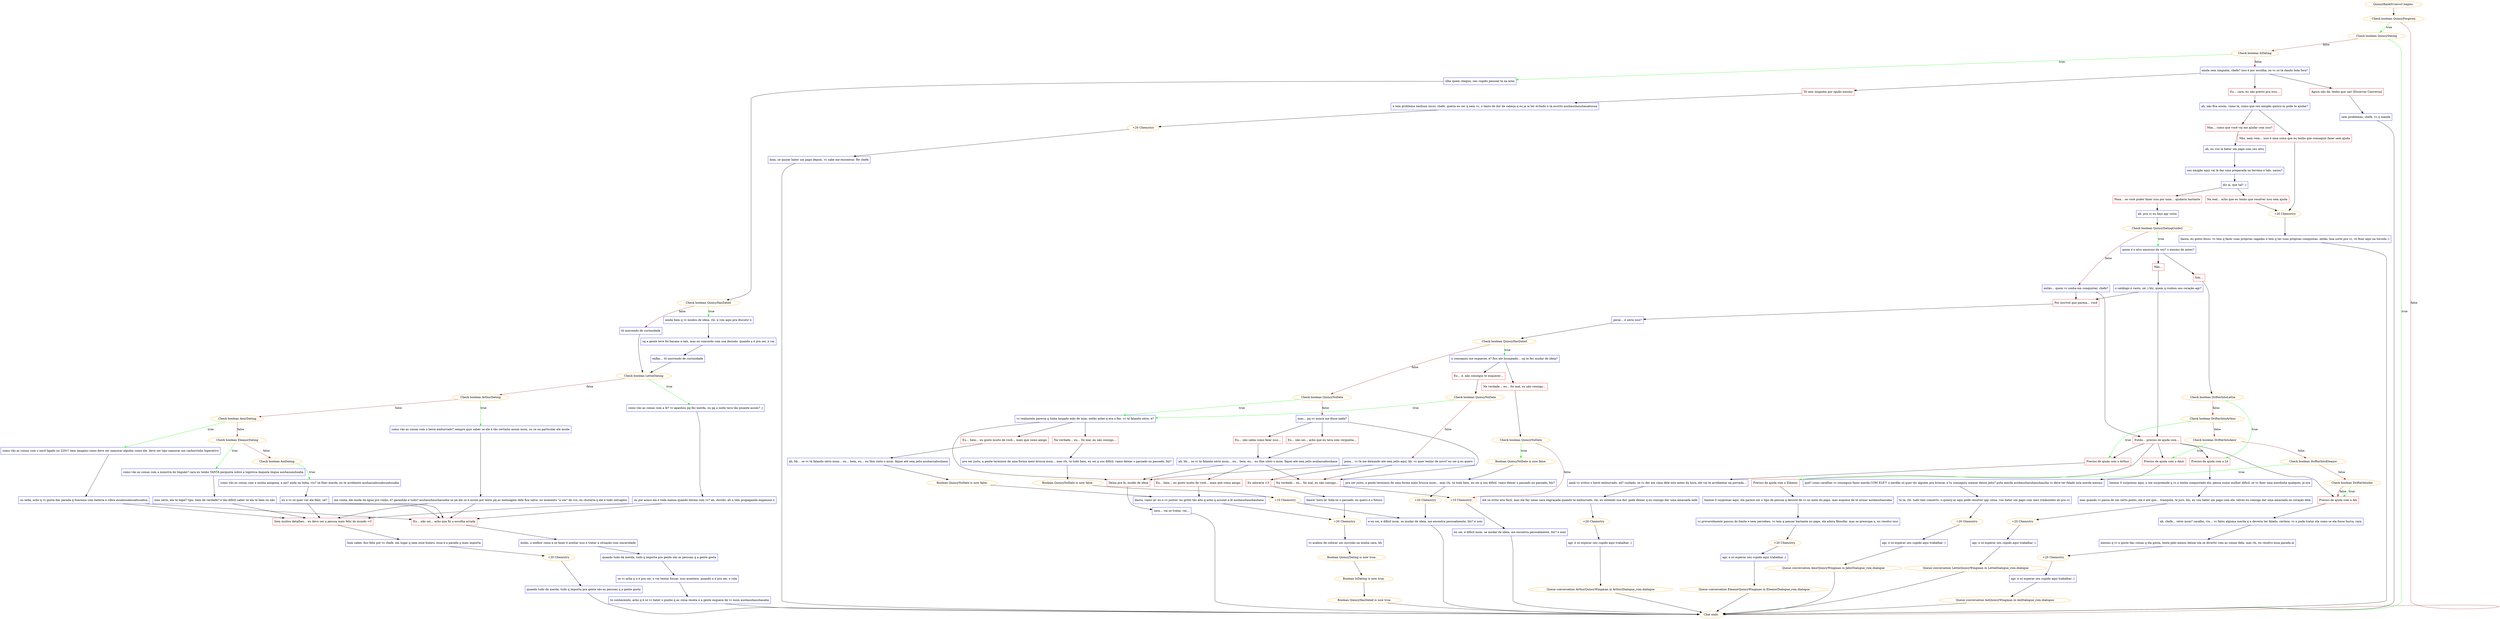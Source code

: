 digraph {
	"QuincyRank5Convo3 begins." [color=orange];
		"QuincyRank5Convo3 begins." -> j2951068974;
	j2951068974 [label="Check boolean QuincyForgiven",color=orange];
		j2951068974 -> j3209672370 [label=true,color=green];
		j2951068974 -> "Chat ends." [label=false,color=brown];
	j3209672370 [label="Check boolean QuincyDating",color=orange];
		j3209672370 -> "Chat ends." [label=true,color=green];
		j3209672370 -> j4264167688 [label=false,color=brown];
	"Chat ends." [color=orange];
	j4264167688 [label="Check boolean IsDating",color=orange];
		j4264167688 -> j3651512836 [label=true,color=green];
		j4264167688 -> j3411418013 [label=false,color=brown];
	j3651512836 [label="olha quem chegou, seu cupido pessoal tá na área",shape=box,color=blue];
		j3651512836 -> j112189153;
	j3411418013 [label="ainda sem ninguém, chefe? isso é por escolha, ou vc só tá dando bola fora?",shape=box,color=blue];
		j3411418013 -> j1490983006;
		j3411418013 -> j3861656247;
		j3411418013 -> j3583678232;
	j112189153 [label="Check boolean QuincyHasDated",color=orange];
		j112189153 -> j3549271911 [label=true,color=green];
		j112189153 -> j499372971 [label=false,color=brown];
	j1490983006 [label="Tô sem ninguém por opção mesmo",shape=box,color=red];
		j1490983006 -> j3233911162;
	j3861656247 [label="Eu… cara, eu não presto pra isso…",shape=box,color=red];
		j3861656247 -> j3569934614;
	j3583678232 [label="Agora não dá, tenho que sair [Encerrar Conversa]",shape=box,color=red];
		j3583678232 -> j1197075305;
	j3549271911 [label="ainda bem q vc mudou de ideia. rlx, n vim aqui pra discutir n",shape=box,color=blue];
		j3549271911 -> j1963141516;
	j499372971 [label="tô morrendo de curiosidade",shape=box,color=blue];
		j499372971 -> j1775695868;
	j3233911162 [label="n tem problema nenhum nisso, chefe. queria eu ser q nem vc, o tanto de dor de cabeça q eu já ia ter evitado n tá escrito aushaushaushasahusua",shape=box,color=blue];
		j3233911162 -> j3954989120;
	j3569934614 [label="ah, não fica assim. vamo lá, como que seu amigão quincy-m pode te ajudar?",shape=box,color=blue];
		j3569934614 -> j302229077;
		j3569934614 -> j282881458;
	j1197075305 [label="sem problemas, chefe. vc q manda",shape=box,color=blue];
		j1197075305 -> "Chat ends.";
	j1963141516 [label="oq a gente teve foi bacana e tals, mas eu concordo com sua decisão. quando n é pra ser, n vai",shape=box,color=blue];
		j1963141516 -> j467171641;
	j1775695868 [label="Check boolean LettieDating",color=orange];
		j1775695868 -> j3813664097 [label=true,color=green];
		j1775695868 -> j3168842779 [label=false,color=brown];
	j3954989120 [label="+20 Chemistry",color=orange];
		j3954989120 -> j3274129550;
	j302229077 [label="Mas… como que você vai me ajudar com isso?",shape=box,color=red];
		j302229077 -> j353152911;
	j282881458 [label="Não, nem vem… isso é uma coisa que eu tenho que conseguir fazer sem ajuda",shape=box,color=red];
		j282881458 -> j470753478;
	j467171641 [label="enfim… tô morrendo de curiosidade",shape=box,color=blue];
		j467171641 -> j1775695868;
	j3813664097 [label="como vão as coisas com a lê? vc apanhou pq fez merda, ou pq a noite tava tão picante assim? ;)",shape=box,color=blue];
		j3813664097 -> j4119695210;
	j3168842779 [label="Check boolean ArthurDating",color=orange];
		j3168842779 -> j283478911 [label=true,color=green];
		j3168842779 -> j3271929692 [label=false,color=brown];
	j3274129550 [label="bom, se quiser bater um papo depois, vc sabe me encontrar. flw chefe",shape=box,color=blue];
		j3274129550 -> "Chat ends.";
	j353152911 [label="ah, eu vou lá bater um papo com seu alvo",shape=box,color=blue];
		j353152911 -> j1299478370;
	j470753478 [label="+20 Chemistry",color=orange];
		j470753478 -> j2827520749;
	j4119695210 [label="ou por acaso ela é toda mansa quando dorme com vc? ah, duvido. ali n tem propaganda enganosa n",shape=box,color=blue];
		j4119695210 -> j1376861716;
		j4119695210 -> j3148591422;
	j283478911 [label="como vão as coisas com o herói emburrado? sempre quis saber se ele é tão certinho assim msm, ou se no particular ele muda",shape=box,color=blue];
		j283478911 -> j547046827;
	j3271929692 [label="Check boolean AmirDating",color=orange];
		j3271929692 -> j2077181247 [label=true,color=green];
		j3271929692 -> j2641613073 [label=false,color=brown];
	j1299478370 [label="seu amigão aqui vai lá dar uma preparada no terreno e tals, sacou?",shape=box,color=blue];
		j1299478370 -> j3250364710;
	j2827520749 [label="daora, eu gosto disso. vc tem q fazer suas próprias cagadas e tem q ter suas próprias conquistas. então, boa sorte pra vc, vô ficar aqui na torcida :)",shape=box,color=blue];
		j2827520749 -> "Chat ends.";
	j1376861716 [label="Sem muitos detalhes… eu devo ser a pessoa mais feliz do mundo <3",shape=box,color=red];
		j1376861716 -> j3939955957;
	j3148591422 [label="Eu… não sei… acho que fiz a escolha errada",shape=box,color=red];
		j3148591422 -> j1852760954;
	j547046827 [label="me conta, ele muda da água pro vinho, é? garanhão e tudo? aushaushaushasuaha se pá ele só é assim por texto pq as mensagem dele fica salva. no momento \"a sós\" de vcs, eu chutaria q ele é todo selvagem",shape=box,color=blue];
		j547046827 -> j1376861716;
		j547046827 -> j3148591422;
	j2077181247 [label="como vão as coisas com o nerd ligado no 220v? nem imagino como deve ser namorar alguém como ele. deve ser tipo namorar um cachorrinho hiperativo",shape=box,color=blue];
		j2077181247 -> j2106897281;
	j2641613073 [label="Check boolean EleanorDating",color=orange];
		j2641613073 -> j977800401 [label=true,color=green];
		j2641613073 -> j2260982675 [label=false,color=brown];
	j3250364710 [label="diz aí, que tal? ;)",shape=box,color=blue];
		j3250364710 -> j2009436286;
		j3250364710 -> j3488482008;
	j3939955957 [label="bom saber, fico feliz por vc chefe. em lugar q nem esse bueiro, essa é a parada q mais importa",shape=box,color=blue];
		j3939955957 -> j2597766953;
	j1852760954 [label="então, a melhor coisa a se fazer é aceitar isso e tratar a situação com sinceridade",shape=box,color=blue];
		j1852760954 -> j2147621874;
	j2106897281 [label="ou seilá, acho q vc gosta das parada q funciona com bateria e vibra asuahsuahsuahsuahsa",shape=box,color=blue];
		j2106897281 -> j1376861716;
		j2106897281 -> j3148591422;
	j977800401 [label="como vão as coisas com a monstra do linguão? cara eu tenho TANTA pergunta sobre a logística daquela língua aushausauhsaha",shape=box,color=blue];
		j977800401 -> j2826290315;
	j2260982675 [label="Check boolean AoiDating",color=orange];
		j2260982675 -> j556220445 [label=true,color=green];
	j2009436286 [label="Poxa… se você puder fazer isso por mim… ajudaria bastante",shape=box,color=red];
		j2009436286 -> j3666802599;
	j3488482008 [label="Na real… acho que eu tenho que resolver isso sem ajuda",shape=box,color=red];
		j3488482008 -> j470753478;
	j2597766953 [label="+20 Chemistry",color=orange];
		j2597766953 -> j425441970;
	j2147621874 [label="quando tudo dá merda, tudo q importa pra gente são as pessoas q a gente gosta",shape=box,color=blue];
		j2147621874 -> j1614655548;
	j2826290315 [label="mas sério, ela tá legal? tipo, bem de verdade? é tão difícil saber se ela tá bem ou não",shape=box,color=blue];
		j2826290315 -> j1376861716;
		j2826290315 -> j3148591422;
	j556220445 [label="como vão as coisas com a minha amigona, a aoi? anda na linha, viu? se fizer merda, eu te arrebento asuhasuahsuahsuahsuaha",shape=box,color=blue];
		j556220445 -> j1529715762;
	j3666802599 [label="ah, pra vc eu faço qqr coisa",shape=box,color=blue];
		j3666802599 -> j2238688054;
	j425441970 [label="quando tudo dá merda, tudo q importa pra gente são as pessoas q a gente gosta",shape=box,color=blue];
		j425441970 -> "Chat ends.";
	j1614655548 [label="se vc acha q n é pra ser, n vai tentar forçar. isso acontece. quando n é pra ser, n rola",shape=box,color=blue];
		j1614655548 -> j3285616109;
	j1529715762 [label="eu e vc só quer ver ela feliz, né?",shape=box,color=blue];
		j1529715762 -> j1376861716;
		j1529715762 -> j3148591422;
	j2238688054 [label="Check boolean QuincyDatingGuide2",color=orange];
		j2238688054 -> j1095081424 [label=true,color=green];
		j2238688054 -> j2530708602 [label=false,color=brown];
	j3285616109 [label="te conhecendo, acho q é só vc bater o punho q as coisa reseta e a gente esquece de vc msm aushaushaushasaha",shape=box,color=blue];
		j3285616109 -> "Chat ends.";
	j1095081424 [label="quem é o alvo amoroso da vez? o mesmo de antes?",shape=box,color=blue];
		j1095081424 -> j3449098005;
		j1095081424 -> j1308019200;
	j2530708602 [label="então… quem vc sonha em conquistar, chefe?",shape=box,color=blue];
		j2530708602 -> j3025245755;
		j2530708602 -> j622859728;
	j3449098005 [label="Não…",shape=box,color=red];
		j3449098005 -> j3427626534;
	j1308019200 [label="Sim…",shape=box,color=red];
		j1308019200 -> j3198534615;
	j3025245755 [label="Então… preciso de ajuda com…",shape=box,color=red];
		j3025245755 -> j1945112316;
		j3025245755 -> j4104143387;
		j3025245755 -> j377433869;
		j3025245755 -> j3739191675;
		j3025245755 -> j2078488915;
	j622859728 [label="Por incrível que pareça… você",shape=box,color=red];
		j622859728 -> j169772350;
	j3427626534 [label="o catálogo é vasto, né ;) blz, quem q roubou seu coração agr?",shape=box,color=blue];
		j3427626534 -> j3025245755;
		j3427626534 -> j622859728;
	j3198534615 [label="Check boolean DrifterIntoLettie",color=orange];
		j3198534615 -> j1945112316 [label=true,color=green];
		j3198534615 -> j1481036599 [label=false,color=brown];
	j1945112316 [label="Preciso de ajuda com a Lê",shape=box,color=red];
		j1945112316 -> j1943066462;
	j4104143387 [label="Preciso de ajuda com o Arthur",shape=box,color=red];
		j4104143387 -> j2805728124;
	j377433869 [label="Preciso de ajuda com o Amir",shape=box,color=red];
		j377433869 -> j3545964544;
	j3739191675 [label="Preciso de ajuda com a Eleanor",shape=box,color=red];
		j3739191675 -> j4256317855;
	j2078488915 [label="Preciso de ajuda com a Aoi",shape=box,color=red];
		j2078488915 -> j4037974476;
	j169772350 [label="peraí… é sério isso?",shape=box,color=blue];
		j169772350 -> j2521049982;
	j1481036599 [label="Check boolean DrifterIntoArthur",color=orange];
		j1481036599 -> j4104143387 [label=true,color=green];
		j1481036599 -> j2762540437 [label=false,color=brown];
	j1943066462 [label="hmmm 0 surpresas aqui, n me surpreende q vc n tenha conquistado ela. pensa numa mulher difícil. se vc fizer uma merdinha qualquer, já era",shape=box,color=blue];
		j1943066462 -> j4159395340;
	j2805728124 [label="aaah vc irritou o herói emburrado, né? cuidado, se vc der em cima dele mto antes da hora, ele vai te arrebentar na porrada…",shape=box,color=blue];
		j2805728124 -> j857387273;
	j3545964544 [label="quê? como caralhos vc conseguiu fazer merda COM ELE?! o nerdão só quer ter alguém pra brincar, e tu conseguiu mamar desse jeito? puta merda asuhaushasuhaushausha vc deve ter falado mta merda mesmo",shape=box,color=blue];
		j3545964544 -> j3386878551;
	j4256317855 [label="hmmm 0 surpresas aqui. ela parece ser o tipo de pessoa q desiste de vc no meio do papo, mas esquece de te avisar aushaushausaha",shape=box,color=blue];
		j4256317855 -> j2167514803;
	j4037974476 [label="ah, chefe… sério msm? caralho, viu… vc falou alguma merda q n deveria ter falado, certeza. vc n pode tratar ela como se ela fosse burra, cara",shape=box,color=blue];
		j4037974476 -> j1202969315;
	j2521049982 [label="Check boolean QuincyHasDated",color=orange];
		j2521049982 -> j617890145 [label=true,color=green];
		j2521049982 -> j931455432 [label=false,color=brown];
	j2762540437 [label="Check boolean DrifterIntoAmir",color=orange];
		j2762540437 -> j377433869 [label=true,color=green];
		j2762540437 -> j18030657 [label=false,color=brown];
	j4159395340 [label="mas quando vc passa de um certo ponto, ela é até que… tranquila, te juro. blz, eu vou bater um papo com ela. talvez eu consiga dar uma amaciada no coração dela",shape=box,color=blue];
		j4159395340 -> j275398724;
	j857387273 [label="ele se irrita mto fácil, mas ele faz umas cara engraçada quando tá emburrado. rlx, eu entendo sua dor. pode deixar q eu consigo dar uma amaciada nele",shape=box,color=blue];
		j857387273 -> j1652808206;
	j3386878551 [label="tá tá, rlx. tudo tem conserto. o quincy-m aqui pode resolver qqr coisa. vou bater um papo com meu irmãozinho ali pra vc",shape=box,color=blue];
		j3386878551 -> j2954787887;
	j2167514803 [label="vc provavelmente passou do limite e nem percebeu. vc tem q pensar bastante no papo, ela adora filosofar. mas se preocupa n, eu resolvo isso",shape=box,color=blue];
		j2167514803 -> j3403589827;
	j1202969315 [label="mesmo q vc n goste das coisas q ela gosta, tenta pelo menos deixar ela se divertir com as coisas dela. mas rlx, eu resolvo essa parada aí",shape=box,color=blue];
		j1202969315 -> j2618897637;
	j617890145 [label="n conseguiu me esquecer, é? fico até lisonjeado… oq te fez mudar de ideia?",shape=box,color=blue];
		j617890145 -> j4080290706;
		j617890145 -> j3086041317;
	j931455432 [label="Check boolean QuincyNoDate",color=orange];
		j931455432 -> j3488772770 [label=true,color=green];
		j931455432 -> j3710866574 [label=false,color=brown];
	j18030657 [label="Check boolean DrifterIntoEleanor",color=orange];
		j18030657 -> j3739191675 [label=true,color=green];
		j18030657 -> j1008457125 [label=false,color=brown];
	j275398724 [label="+20 Chemistry",color=orange];
		j275398724 -> j3373771704;
	j1652808206 [label="+20 Chemistry",color=orange];
		j1652808206 -> j923823293;
	j2954787887 [label="+20 Chemistry",color=orange];
		j2954787887 -> j1857025813;
	j3403589827 [label="+20 Chemistry",color=orange];
		j3403589827 -> j2415963538;
	j2618897637 [label="+20 Chemistry",color=orange];
		j2618897637 -> j1729089987;
	j4080290706 [label="Eu… é, não consegui te esquecer…",shape=box,color=red];
		j4080290706 -> j459811191;
	j3086041317 [label="Na verdade… eu… foi mal, eu não consigo…",shape=box,color=red];
		j3086041317 -> j1812051425;
	j3488772770 [label="vc realmente parecia q tinha largado mão de mim, então achei q era o fim. vc tá falando sério, é?",shape=box,color=blue];
		j3488772770 -> j813738900;
		j3488772770 -> j3067821407;
		j3488772770 -> j2959361383;
	j3710866574 [label="mas… pq vc nunca me disse nada?",shape=box,color=blue];
		j3710866574 -> j383257679;
		j3710866574 -> j704500941;
		j3710866574 -> j1051955967;
	j1008457125 [label="Check boolean DrifterIntoAoi",color=orange];
		j1008457125 -> j2078488915 [label=true,color=green];
		j1008457125 -> j2078488915 [label=false,color=brown];
	j3373771704 [label="agr, é só esperar seu cupido aqui trabalhar ;)",shape=box,color=blue];
		j3373771704 -> "Initiate conversation LettieQuincyWingman in LettieDialogue_rom.dialogue";
	j923823293 [label="agr, é só esperar seu cupido aqui trabalhar ;)",shape=box,color=blue];
		j923823293 -> "Initiate conversation ArthurQuincyWingman in ArthurDialogue_rom.dialogue";
	j1857025813 [label="agr, é só esperar seu cupido aqui trabalhar ;)",shape=box,color=blue];
		j1857025813 -> "Initiate conversation AmirQuincyWingman in JabirDialogue_rom.dialogue";
	j2415963538 [label="agr, é só esperar seu cupido aqui trabalhar ;)",shape=box,color=blue];
		j2415963538 -> "Initiate conversation EleanorQuincyWingman in EleanorDialogue_rom.dialogue";
	j1729089987 [label="agr, é só esperar seu cupido aqui trabalhar ;)",shape=box,color=blue];
		j1729089987 -> "Initiate conversation AoiQuincyWingman in AoiDialogue_rom.dialogue";
	j459811191 [label="Check boolean QuincyNoDate",color=orange];
		j459811191 -> j3488772770 [label=true,color=green];
		j459811191 -> j2356258001 [label=false,color=brown];
	j1812051425 [label="Check boolean QuincyNoDate",color=orange];
		j1812051425 -> j1806071518 [label=true,color=green];
		j1812051425 -> j1522788228 [label=false,color=brown];
	j813738900 [label="Eu… bem… eu gosto muito de você… mais que como amigo",shape=box,color=red];
		j813738900 -> j3993862501;
	j3067821407 [label="Na verdade… eu… foi mal, eu não consigo…",shape=box,color=red];
		j3067821407 -> j2747886736;
	j2959361383 [label="Deixa pra lá, mudei de ideia",shape=box,color=red];
		j2959361383 -> j3986426616;
	j383257679 [label="Eu… não sei… acho que eu tava com vergonha…",shape=box,color=red];
		j383257679 -> j3187247220;
	j704500941 [label="Eu… não sabia como falar isso…",shape=box,color=red];
		j704500941 -> j3187247220;
	j1051955967 [label="Na verdade… eu… foi mal, eu não consigo…",shape=box,color=red];
		j1051955967 -> j1522788228;
	"Initiate conversation LettieQuincyWingman in LettieDialogue_rom.dialogue" [label="Queue conversation LettieQuincyWingman in LettieDialogue_rom.dialogue",color=orange];
		"Initiate conversation LettieQuincyWingman in LettieDialogue_rom.dialogue" -> "Chat ends.";
	"Initiate conversation ArthurQuincyWingman in ArthurDialogue_rom.dialogue" [label="Queue conversation ArthurQuincyWingman in ArthurDialogue_rom.dialogue",color=orange];
		"Initiate conversation ArthurQuincyWingman in ArthurDialogue_rom.dialogue" -> "Chat ends.";
	"Initiate conversation AmirQuincyWingman in JabirDialogue_rom.dialogue" [label="Queue conversation AmirQuincyWingman in JabirDialogue_rom.dialogue",color=orange];
		"Initiate conversation AmirQuincyWingman in JabirDialogue_rom.dialogue" -> "Chat ends.";
	"Initiate conversation EleanorQuincyWingman in EleanorDialogue_rom.dialogue" [label="Queue conversation EleanorQuincyWingman in EleanorDialogue_rom.dialogue",color=orange];
		"Initiate conversation EleanorQuincyWingman in EleanorDialogue_rom.dialogue" -> "Chat ends.";
	"Initiate conversation AoiQuincyWingman in AoiDialogue_rom.dialogue" [label="Queue conversation AoiQuincyWingman in AoiDialogue_rom.dialogue",color=orange];
		"Initiate conversation AoiQuincyWingman in AoiDialogue_rom.dialogue" -> "Chat ends.";
	j2356258001 [label="poxa… vc tá me deixando até sem jeito aqui, bb. vc quer tentar de novo? eu sei q eu quero",shape=box,color=blue];
		j2356258001 -> j2736816342;
		j2356258001 -> j1051955967;
		j2356258001 -> j2959361383;
	j1806071518 [label="Boolean QuincyNoDate is now false.",color=orange];
		j1806071518 -> j2514306634;
	j1522788228 [label="+10 Chemistry",color=orange];
		j1522788228 -> j676478511;
	j3993862501 [label="ah, bb… se vc tá falando sério msm… eu… bem, eu… eu tbm sinto o msm. fiquei até sem jeito asuhasuahsuhasa",shape=box,color=blue];
		j3993862501 -> j252474546;
	j2747886736 [label="pra ser justo, a gente terminou de uma forma meio brusca msm… mas rlx, tá tudo bem, eu sei q sou difícil. vamo deixar o passado no passado, blz?",shape=box,color=blue];
		j2747886736 -> j2422484126;
	j3986426616 [label="cara… vai se tratar, vai…",shape=box,color=blue];
		j3986426616 -> "Chat ends.";
	j3187247220 [label="ah, bb… se vc tá falando sério msm… eu… bem, eu… eu tbm sinto o msm. fiquei até sem jeito asuhasuahsuhasa",shape=box,color=blue];
		j3187247220 -> j2581001451;
		j3187247220 -> j1051955967;
		j3187247220 -> j2959361383;
	j2736816342 [label="Eu adoraria <3",shape=box,color=red];
		j2736816342 -> j1951402166;
	j2514306634 [label="pra ser justo, a gente terminou de uma forma meio brusca msm… mas rlx, tá tudo bem, eu sei q sou difícil. vamo deixar o passado no passado, blz?",shape=box,color=blue];
		j2514306634 -> j1217535778;
	j676478511 [label="eu sei, é difícil msm. se mudar de ideia, me encontra pessoalmente, blz? é nois",shape=box,color=blue];
		j676478511 -> "Chat ends.";
	j252474546 [label="Boolean QuincyNoDate is now false.",color=orange];
		j252474546 -> j1088819835;
	j2422484126 [label="Boolean QuincyNoDate is now false.",color=orange];
		j2422484126 -> j138758896;
	j2581001451 [label="Eu… bem… eu gosto muito de você… mais que como amigo",shape=box,color=red];
		j2581001451 -> j1088819835;
	j1951402166 [label="daora! bora lá! foda-se o passado, eu quero é o futuro",shape=box,color=blue];
		j1951402166 -> j3281909351;
	j1217535778 [label="+20 Chemistry",color=orange];
		j1217535778 -> j183407242;
	j1088819835 [label="daora, vamo lá! eu e vc juntos! eu gritei tão alto q acho q assutei a lê aushaushaushauhasa",shape=box,color=blue];
		j1088819835 -> j3281909351;
	j138758896 [label="+10 Chemistry",color=orange];
		j138758896 -> j183407242;
	j3281909351 [label="+20 Chemistry",color=orange];
		j3281909351 -> j3753746801;
	j183407242 [label="e eu sei, é difícil msm. se mudar de ideia, me encontra pessoalmente, blz? é nois",shape=box,color=blue];
		j183407242 -> "Chat ends.";
	j3753746801 [label="vc acabou de colocar um sorrisão na minha cara, bb",shape=box,color=blue];
		j3753746801 -> j505928050;
	j505928050 [label="Boolean QuincyDating is now true.",color=orange];
		j505928050 -> j2476452017;
	j2476452017 [label="Boolean IsDating is now true.",color=orange];
		j2476452017 -> j2730872079;
	j2730872079 [label="Boolean QuincyHasDated is now true.",color=orange];
		j2730872079 -> "Chat ends.";
}